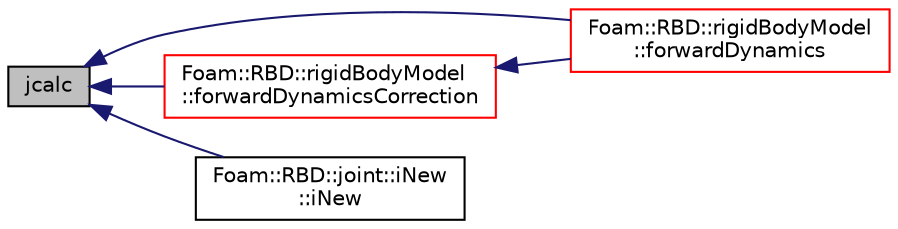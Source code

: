 digraph "jcalc"
{
  bgcolor="transparent";
  edge [fontname="Helvetica",fontsize="10",labelfontname="Helvetica",labelfontsize="10"];
  node [fontname="Helvetica",fontsize="10",shape=record];
  rankdir="LR";
  Node357 [label="jcalc",height=0.2,width=0.4,color="black", fillcolor="grey75", style="filled", fontcolor="black"];
  Node357 -> Node358 [dir="back",color="midnightblue",fontsize="10",style="solid",fontname="Helvetica"];
  Node358 [label="Foam::RBD::rigidBodyModel\l::forwardDynamics",height=0.2,width=0.4,color="red",URL="$a30453.html#ad07c6d3f9680a6e99058517237114568",tooltip="Calculate the joint acceleration qDdot from the joint state q,. "];
  Node357 -> Node367 [dir="back",color="midnightblue",fontsize="10",style="solid",fontname="Helvetica"];
  Node367 [label="Foam::RBD::rigidBodyModel\l::forwardDynamicsCorrection",height=0.2,width=0.4,color="red",URL="$a30453.html#a4fd15a3ffcc84a14abe8f8008282b1d8",tooltip="Correct the velocity and acceleration of the bodies in the model. "];
  Node367 -> Node358 [dir="back",color="midnightblue",fontsize="10",style="solid",fontname="Helvetica"];
  Node357 -> Node369 [dir="back",color="midnightblue",fontsize="10",style="solid",fontname="Helvetica"];
  Node369 [label="Foam::RBD::joint::iNew\l::iNew",height=0.2,width=0.4,color="black",URL="$a30369.html#a61955e2a18bf73b73abb256d14ca101a"];
}
